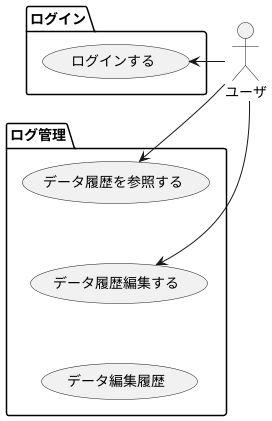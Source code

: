 @startuml usecase
' left to right direction

actor "ユーザ" as user

package ログイン{
  usecase "ログインする" as login
}

package ログ管理 {
  usecase "データ履歴を参照する" as drs
  usecase "データ履歴編集する" as hen
  usecase "データ編集履歴" as her
}

login -[hidden]down- drs 
drs -[hidden]down- hen
hen -[hidden]down- her

user -right-> login
user -right-> drs
user -right-> hen
' user -right-> her


' actor "管理者" as admin 
' boundary "メニュー" as me #F5A9BC
' entity "店舗情報" as tj  #CEF6F5

' admin -[hidden]left- TENPO
' admin --> me

' package "店舗の登録"{
'   boundary "店舗登録画面" as ttg #F5A9BC
'   control "新規店舗情報を\n入力する" as in
'   me --> ttg:"登録ボタン\nを押す"
'   ttg --> in
' }

' package "店舗の参照"{
'   boundary "店舗一覧" as ti #F5A9BC
'   ti --> tj
'   me --> ti:"参照ボタン\nを押す"
  
' }

' package "店舗の編集"{
'   boundary "編集画面" as hg #F5A9BC
'   control "編集する情報を\n入力する" as hj
'   ti --> hg:"編集ボタン\nを押す"
'   hg --> hj
'   hj --> tj
' }

' package "店舗の削除"{
'   boundary "確認画面" as kg #F5A9BC
'   ti --> kg:"削除ボタン\nを押す"
'   kg --> tj
' }
' in --> tj
@enduml